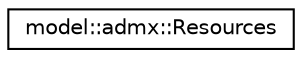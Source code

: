 digraph "Graphical Class Hierarchy"
{
 // LATEX_PDF_SIZE
  edge [fontname="Helvetica",fontsize="10",labelfontname="Helvetica",labelfontsize="10"];
  node [fontname="Helvetica",fontsize="10",shape=record];
  rankdir="LR";
  Node0 [label="model::admx::Resources",height=0.2,width=0.4,color="black", fillcolor="white", style="filled",URL="$classmodel_1_1admx_1_1_resources.html",tooltip="The Resources class The resourceselement, in the .admx file, specifies the minimum revision level of ..."];
}
